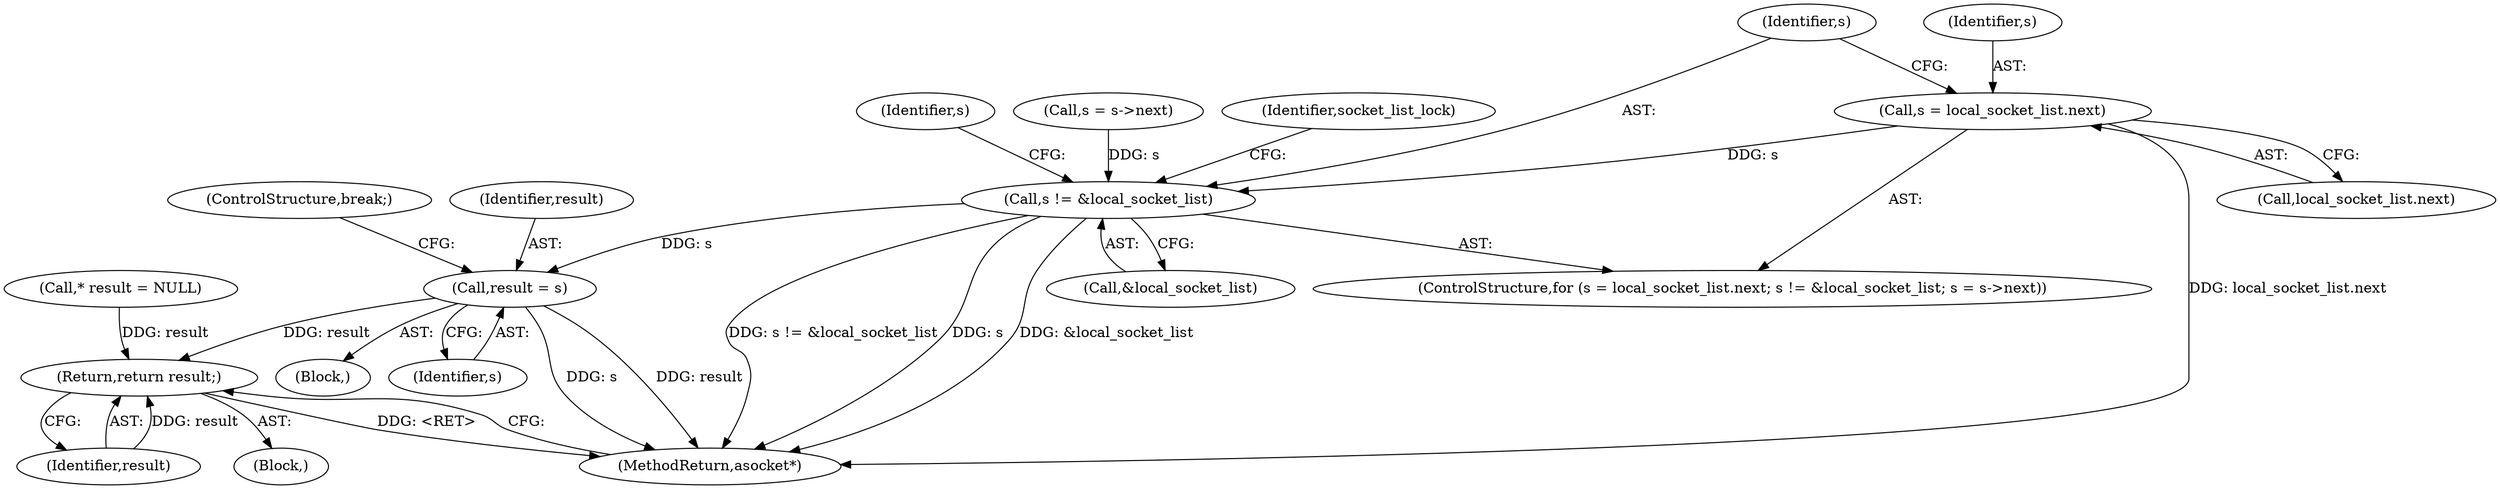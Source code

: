 digraph "0_Android_268068f25673242d1d5130d96202d3288c91b700_0@API" {
"1000113" [label="(Call,s = local_socket_list.next)"];
"1000118" [label="(Call,s != &local_socket_list)"];
"1000153" [label="(Call,result = s)"];
"1000160" [label="(Return,return result;)"];
"1000152" [label="(Block,)"];
"1000106" [label="(Call,* result = NULL)"];
"1000155" [label="(Identifier,s)"];
"1000118" [label="(Call,s != &local_socket_list)"];
"1000131" [label="(Identifier,s)"];
"1000112" [label="(ControlStructure,for (s = local_socket_list.next; s != &local_socket_list; s = s->next))"];
"1000153" [label="(Call,result = s)"];
"1000122" [label="(Call,s = s->next)"];
"1000156" [label="(ControlStructure,break;)"];
"1000160" [label="(Return,return result;)"];
"1000161" [label="(Identifier,result)"];
"1000154" [label="(Identifier,result)"];
"1000115" [label="(Call,local_socket_list.next)"];
"1000113" [label="(Call,s = local_socket_list.next)"];
"1000120" [label="(Call,&local_socket_list)"];
"1000159" [label="(Identifier,socket_list_lock)"];
"1000162" [label="(MethodReturn,asocket*)"];
"1000114" [label="(Identifier,s)"];
"1000119" [label="(Identifier,s)"];
"1000103" [label="(Block,)"];
"1000113" -> "1000112"  [label="AST: "];
"1000113" -> "1000115"  [label="CFG: "];
"1000114" -> "1000113"  [label="AST: "];
"1000115" -> "1000113"  [label="AST: "];
"1000119" -> "1000113"  [label="CFG: "];
"1000113" -> "1000162"  [label="DDG: local_socket_list.next"];
"1000113" -> "1000118"  [label="DDG: s"];
"1000118" -> "1000112"  [label="AST: "];
"1000118" -> "1000120"  [label="CFG: "];
"1000119" -> "1000118"  [label="AST: "];
"1000120" -> "1000118"  [label="AST: "];
"1000131" -> "1000118"  [label="CFG: "];
"1000159" -> "1000118"  [label="CFG: "];
"1000118" -> "1000162"  [label="DDG: s != &local_socket_list"];
"1000118" -> "1000162"  [label="DDG: s"];
"1000118" -> "1000162"  [label="DDG: &local_socket_list"];
"1000122" -> "1000118"  [label="DDG: s"];
"1000118" -> "1000153"  [label="DDG: s"];
"1000153" -> "1000152"  [label="AST: "];
"1000153" -> "1000155"  [label="CFG: "];
"1000154" -> "1000153"  [label="AST: "];
"1000155" -> "1000153"  [label="AST: "];
"1000156" -> "1000153"  [label="CFG: "];
"1000153" -> "1000162"  [label="DDG: result"];
"1000153" -> "1000162"  [label="DDG: s"];
"1000153" -> "1000160"  [label="DDG: result"];
"1000160" -> "1000103"  [label="AST: "];
"1000160" -> "1000161"  [label="CFG: "];
"1000161" -> "1000160"  [label="AST: "];
"1000162" -> "1000160"  [label="CFG: "];
"1000160" -> "1000162"  [label="DDG: <RET>"];
"1000161" -> "1000160"  [label="DDG: result"];
"1000106" -> "1000160"  [label="DDG: result"];
}
